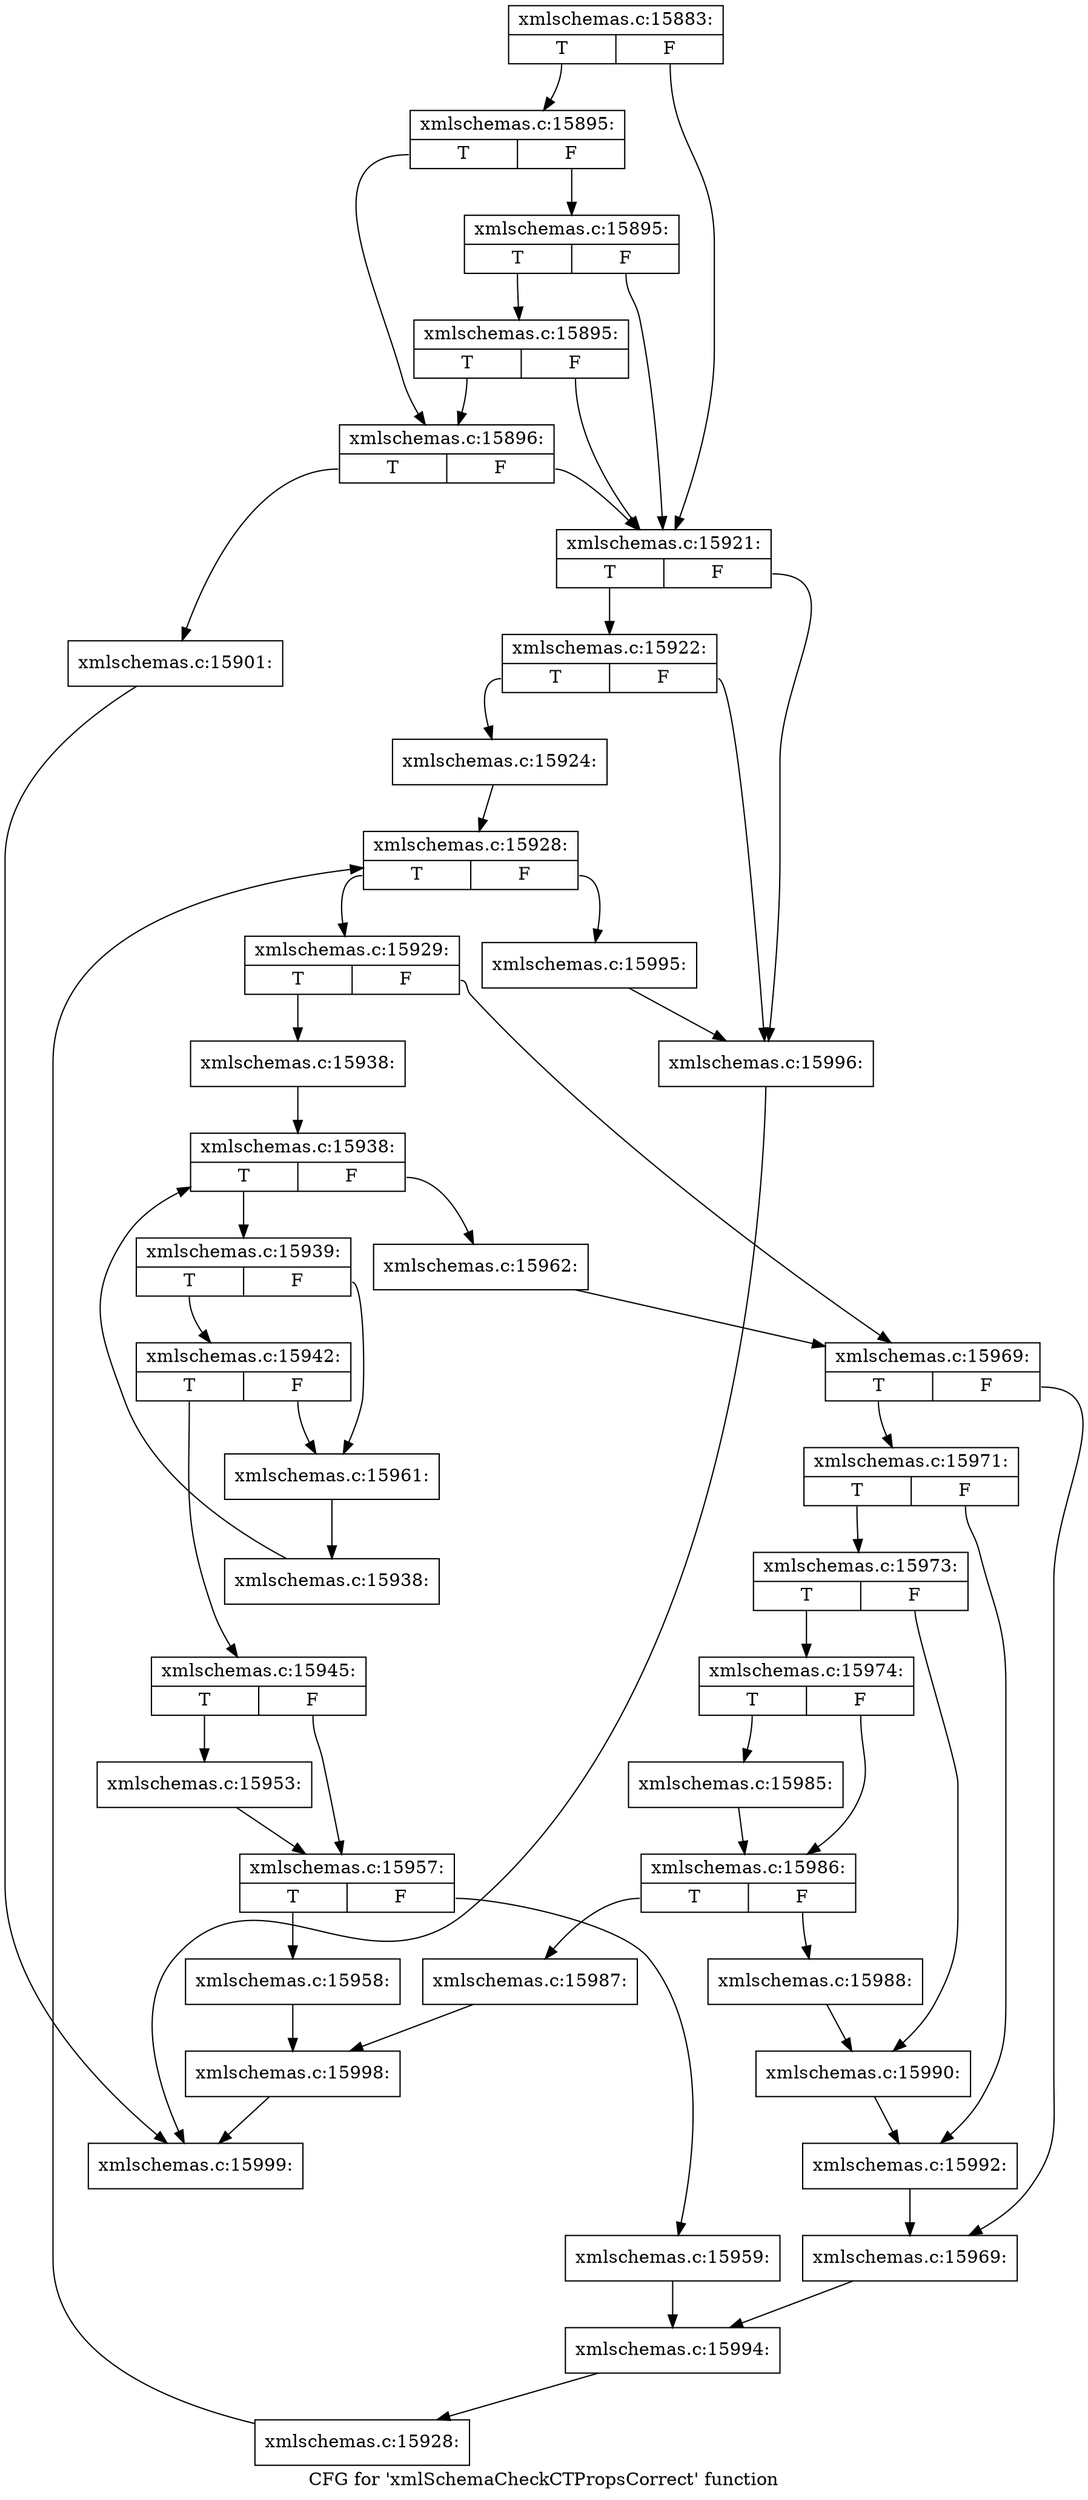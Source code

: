 digraph "CFG for 'xmlSchemaCheckCTPropsCorrect' function" {
	label="CFG for 'xmlSchemaCheckCTPropsCorrect' function";

	Node0x52e1690 [shape=record,label="{xmlschemas.c:15883:|{<s0>T|<s1>F}}"];
	Node0x52e1690:s0 -> Node0x52dfab0;
	Node0x52e1690:s1 -> Node0x52e1770;
	Node0x52dfab0 [shape=record,label="{xmlschemas.c:15895:|{<s0>T|<s1>F}}"];
	Node0x52dfab0:s0 -> Node0x52e17c0;
	Node0x52dfab0:s1 -> Node0x52e27e0;
	Node0x52e27e0 [shape=record,label="{xmlschemas.c:15895:|{<s0>T|<s1>F}}"];
	Node0x52e27e0:s0 -> Node0x52e2bd0;
	Node0x52e27e0:s1 -> Node0x52e1770;
	Node0x52e2bd0 [shape=record,label="{xmlschemas.c:15895:|{<s0>T|<s1>F}}"];
	Node0x52e2bd0:s0 -> Node0x52e17c0;
	Node0x52e2bd0:s1 -> Node0x52e1770;
	Node0x52e17c0 [shape=record,label="{xmlschemas.c:15896:|{<s0>T|<s1>F}}"];
	Node0x52e17c0:s0 -> Node0x52e1720;
	Node0x52e17c0:s1 -> Node0x52e1770;
	Node0x52e1720 [shape=record,label="{xmlschemas.c:15901:}"];
	Node0x52e1720 -> Node0x52e1b30;
	Node0x52e1770 [shape=record,label="{xmlschemas.c:15921:|{<s0>T|<s1>F}}"];
	Node0x52e1770:s0 -> Node0x52e4020;
	Node0x52e1770:s1 -> Node0x52e3fd0;
	Node0x52e4020 [shape=record,label="{xmlschemas.c:15922:|{<s0>T|<s1>F}}"];
	Node0x52e4020:s0 -> Node0x52e3f80;
	Node0x52e4020:s1 -> Node0x52e3fd0;
	Node0x52e3f80 [shape=record,label="{xmlschemas.c:15924:}"];
	Node0x52e3f80 -> Node0x52e6110;
	Node0x52e6110 [shape=record,label="{xmlschemas.c:15928:|{<s0>T|<s1>F}}"];
	Node0x52e6110:s0 -> Node0x52e63f0;
	Node0x52e6110:s1 -> Node0x52e5d00;
	Node0x52e63f0 [shape=record,label="{xmlschemas.c:15929:|{<s0>T|<s1>F}}"];
	Node0x52e63f0:s0 -> Node0x52e6b30;
	Node0x52e63f0:s1 -> Node0x52e6b80;
	Node0x52e6b30 [shape=record,label="{xmlschemas.c:15938:}"];
	Node0x52e6b30 -> Node0x52e7150;
	Node0x52e7150 [shape=record,label="{xmlschemas.c:15938:|{<s0>T|<s1>F}}"];
	Node0x52e7150:s0 -> Node0x52e7430;
	Node0x52e7150:s1 -> Node0x52e6ed0;
	Node0x52e7430 [shape=record,label="{xmlschemas.c:15939:|{<s0>T|<s1>F}}"];
	Node0x52e7430:s0 -> Node0x52e7c10;
	Node0x52e7430:s1 -> Node0x52e7bc0;
	Node0x52e7c10 [shape=record,label="{xmlschemas.c:15942:|{<s0>T|<s1>F}}"];
	Node0x52e7c10:s0 -> Node0x52e7b70;
	Node0x52e7c10:s1 -> Node0x52e7bc0;
	Node0x52e7b70 [shape=record,label="{xmlschemas.c:15945:|{<s0>T|<s1>F}}"];
	Node0x52e7b70:s0 -> Node0x52e94a0;
	Node0x52e7b70:s1 -> Node0x52e94f0;
	Node0x52e94a0 [shape=record,label="{xmlschemas.c:15953:}"];
	Node0x52e94a0 -> Node0x52e94f0;
	Node0x52e94f0 [shape=record,label="{xmlschemas.c:15957:|{<s0>T|<s1>F}}"];
	Node0x52e94f0:s0 -> Node0x52e99a0;
	Node0x52e94f0:s1 -> Node0x52e99f0;
	Node0x52e99a0 [shape=record,label="{xmlschemas.c:15958:}"];
	Node0x52e99a0 -> Node0x52e9d40;
	Node0x52e99f0 [shape=record,label="{xmlschemas.c:15959:}"];
	Node0x52e99f0 -> Node0x52ea730;
	Node0x52e7bc0 [shape=record,label="{xmlschemas.c:15961:}"];
	Node0x52e7bc0 -> Node0x52e73a0;
	Node0x52e73a0 [shape=record,label="{xmlschemas.c:15938:}"];
	Node0x52e73a0 -> Node0x52e7150;
	Node0x52e6ed0 [shape=record,label="{xmlschemas.c:15962:}"];
	Node0x52e6ed0 -> Node0x52e6b80;
	Node0x52e6b80 [shape=record,label="{xmlschemas.c:15969:|{<s0>T|<s1>F}}"];
	Node0x52e6b80:s0 -> Node0x52ead40;
	Node0x52e6b80:s1 -> Node0x52ead90;
	Node0x52ead40 [shape=record,label="{xmlschemas.c:15971:|{<s0>T|<s1>F}}"];
	Node0x52ead40:s0 -> Node0x52eb350;
	Node0x52ead40:s1 -> Node0x52eb3a0;
	Node0x52eb350 [shape=record,label="{xmlschemas.c:15973:|{<s0>T|<s1>F}}"];
	Node0x52eb350:s0 -> Node0x52eb940;
	Node0x52eb350:s1 -> Node0x52eb990;
	Node0x52eb940 [shape=record,label="{xmlschemas.c:15974:|{<s0>T|<s1>F}}"];
	Node0x52eb940:s0 -> Node0x52ec670;
	Node0x52eb940:s1 -> Node0x52ec6c0;
	Node0x52ec670 [shape=record,label="{xmlschemas.c:15985:}"];
	Node0x52ec670 -> Node0x52ec6c0;
	Node0x52ec6c0 [shape=record,label="{xmlschemas.c:15986:|{<s0>T|<s1>F}}"];
	Node0x52ec6c0:s0 -> Node0x52ecbf0;
	Node0x52ec6c0:s1 -> Node0x52ecc40;
	Node0x52ecbf0 [shape=record,label="{xmlschemas.c:15987:}"];
	Node0x52ecbf0 -> Node0x52e9d40;
	Node0x52ecc40 [shape=record,label="{xmlschemas.c:15988:}"];
	Node0x52ecc40 -> Node0x52eb990;
	Node0x52eb990 [shape=record,label="{xmlschemas.c:15990:}"];
	Node0x52eb990 -> Node0x52eb3a0;
	Node0x52eb3a0 [shape=record,label="{xmlschemas.c:15992:}"];
	Node0x52eb3a0 -> Node0x52ead90;
	Node0x52ead90 [shape=record,label="{xmlschemas.c:15969:}"];
	Node0x52ead90 -> Node0x52ea730;
	Node0x52ea730 [shape=record,label="{xmlschemas.c:15994:}"];
	Node0x52ea730 -> Node0x52e6360;
	Node0x52e6360 [shape=record,label="{xmlschemas.c:15928:}"];
	Node0x52e6360 -> Node0x52e6110;
	Node0x52e5d00 [shape=record,label="{xmlschemas.c:15995:}"];
	Node0x52e5d00 -> Node0x52e3fd0;
	Node0x52e3fd0 [shape=record,label="{xmlschemas.c:15996:}"];
	Node0x52e3fd0 -> Node0x52e1b30;
	Node0x52e9d40 [shape=record,label="{xmlschemas.c:15998:}"];
	Node0x52e9d40 -> Node0x52e1b30;
	Node0x52e1b30 [shape=record,label="{xmlschemas.c:15999:}"];
}
